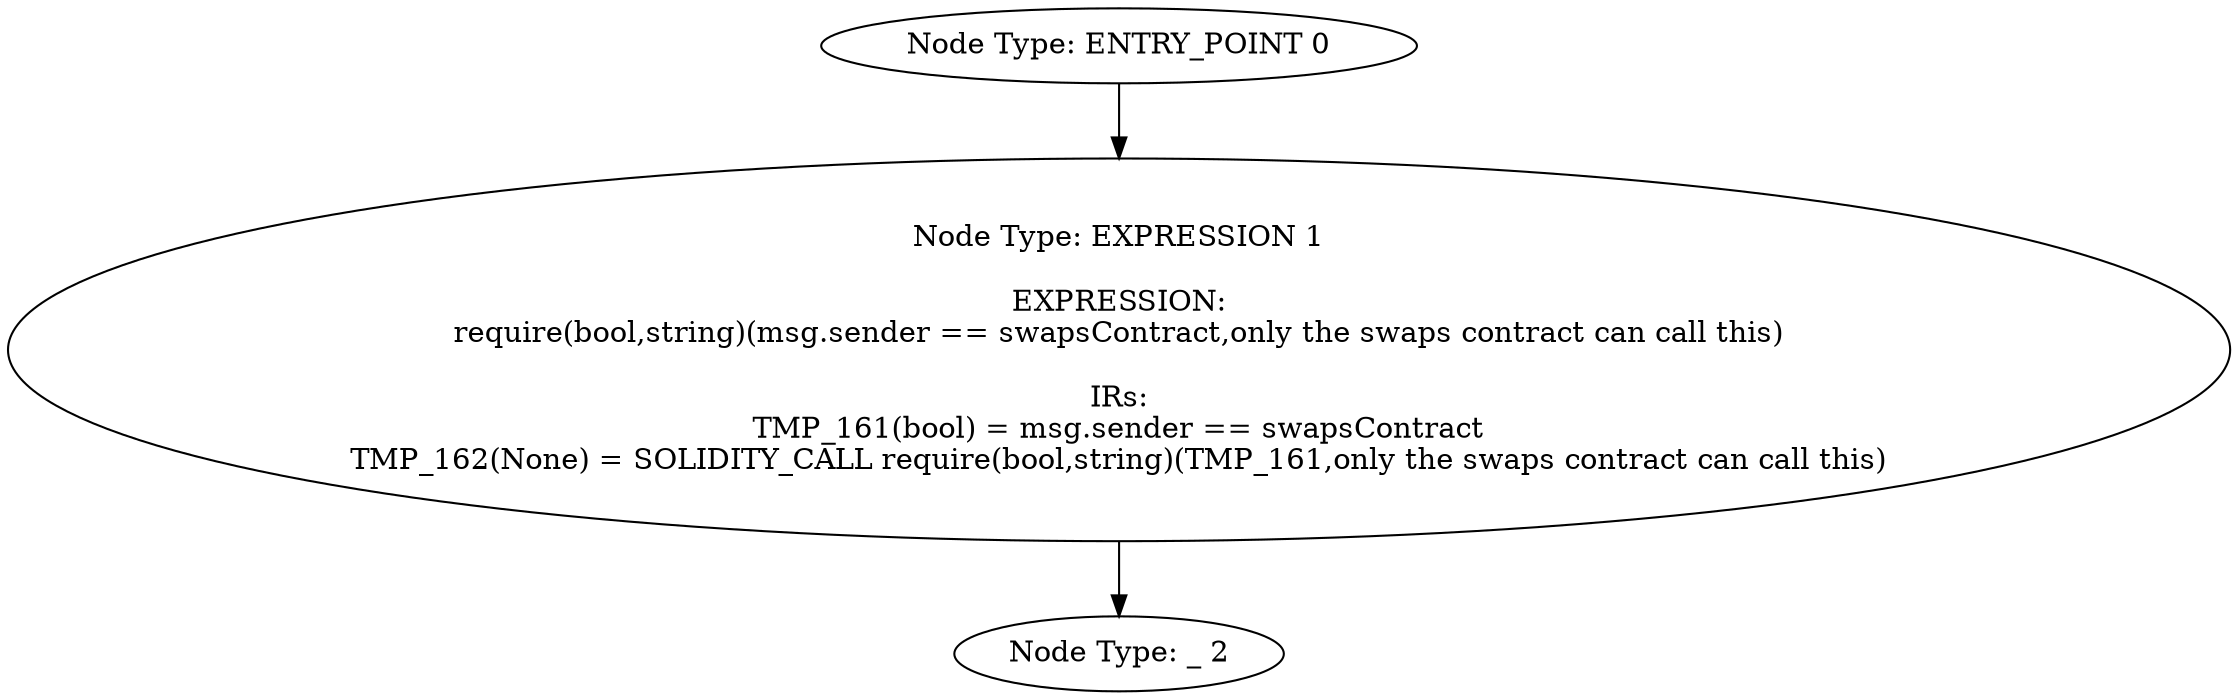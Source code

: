 digraph{
0[label="Node Type: ENTRY_POINT 0
"];
0->1;
1[label="Node Type: EXPRESSION 1

EXPRESSION:
require(bool,string)(msg.sender == swapsContract,only the swaps contract can call this)

IRs:
TMP_161(bool) = msg.sender == swapsContract
TMP_162(None) = SOLIDITY_CALL require(bool,string)(TMP_161,only the swaps contract can call this)"];
1->2;
2[label="Node Type: _ 2
"];
}
